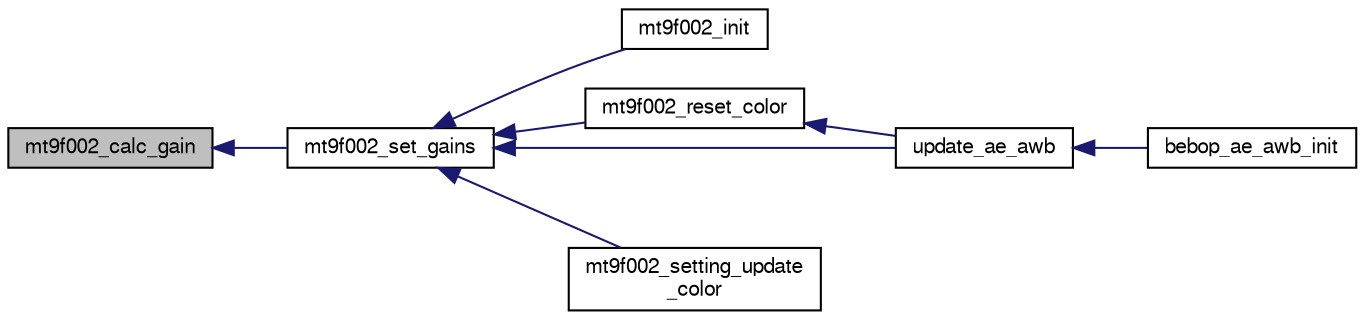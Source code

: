 digraph "mt9f002_calc_gain"
{
  edge [fontname="FreeSans",fontsize="10",labelfontname="FreeSans",labelfontsize="10"];
  node [fontname="FreeSans",fontsize="10",shape=record];
  rankdir="LR";
  Node1 [label="mt9f002_calc_gain",height=0.2,width=0.4,color="black", fillcolor="grey75", style="filled", fontcolor="black"];
  Node1 -> Node2 [dir="back",color="midnightblue",fontsize="10",style="solid",fontname="FreeSans"];
  Node2 [label="mt9f002_set_gains",height=0.2,width=0.4,color="black", fillcolor="white", style="filled",URL="$mt9f002_8h.html#a2b19e806c9c4331da2e4730dd6592e38",tooltip="Sets the GreenR, Blue, Red and GreenB gains. "];
  Node2 -> Node3 [dir="back",color="midnightblue",fontsize="10",style="solid",fontname="FreeSans"];
  Node3 [label="mt9f002_init",height=0.2,width=0.4,color="black", fillcolor="white", style="filled",URL="$mt9f002_8h.html#a8f43c3ad8d5ff841d1203ab6c760c8f0",tooltip="Initialisation of the Aptina MT9F002 CMOS sensor (front camera) "];
  Node2 -> Node4 [dir="back",color="midnightblue",fontsize="10",style="solid",fontname="FreeSans"];
  Node4 [label="mt9f002_reset_color",height=0.2,width=0.4,color="black", fillcolor="white", style="filled",URL="$mt9f002_8h.html#ad35111d4dbfb1bb69e2dcce789ba5e0b"];
  Node4 -> Node5 [dir="back",color="midnightblue",fontsize="10",style="solid",fontname="FreeSans"];
  Node5 [label="update_ae_awb",height=0.2,width=0.4,color="black", fillcolor="white", style="filled",URL="$bebop__ae__awb_8c.html#a8c0fd60f86284b6fea7ce86d81efcc04"];
  Node5 -> Node6 [dir="back",color="midnightblue",fontsize="10",style="solid",fontname="FreeSans"];
  Node6 [label="bebop_ae_awb_init",height=0.2,width=0.4,color="black", fillcolor="white", style="filled",URL="$bebop__ae__awb_8h.html#a488d91f59b9036f352ebc7fcafdedf7b"];
  Node2 -> Node7 [dir="back",color="midnightblue",fontsize="10",style="solid",fontname="FreeSans"];
  Node7 [label="mt9f002_setting_update\l_color",height=0.2,width=0.4,color="black", fillcolor="white", style="filled",URL="$mt9f002_8h.html#a2246079e693b6f43730bb618d5f52723"];
  Node2 -> Node5 [dir="back",color="midnightblue",fontsize="10",style="solid",fontname="FreeSans"];
}
